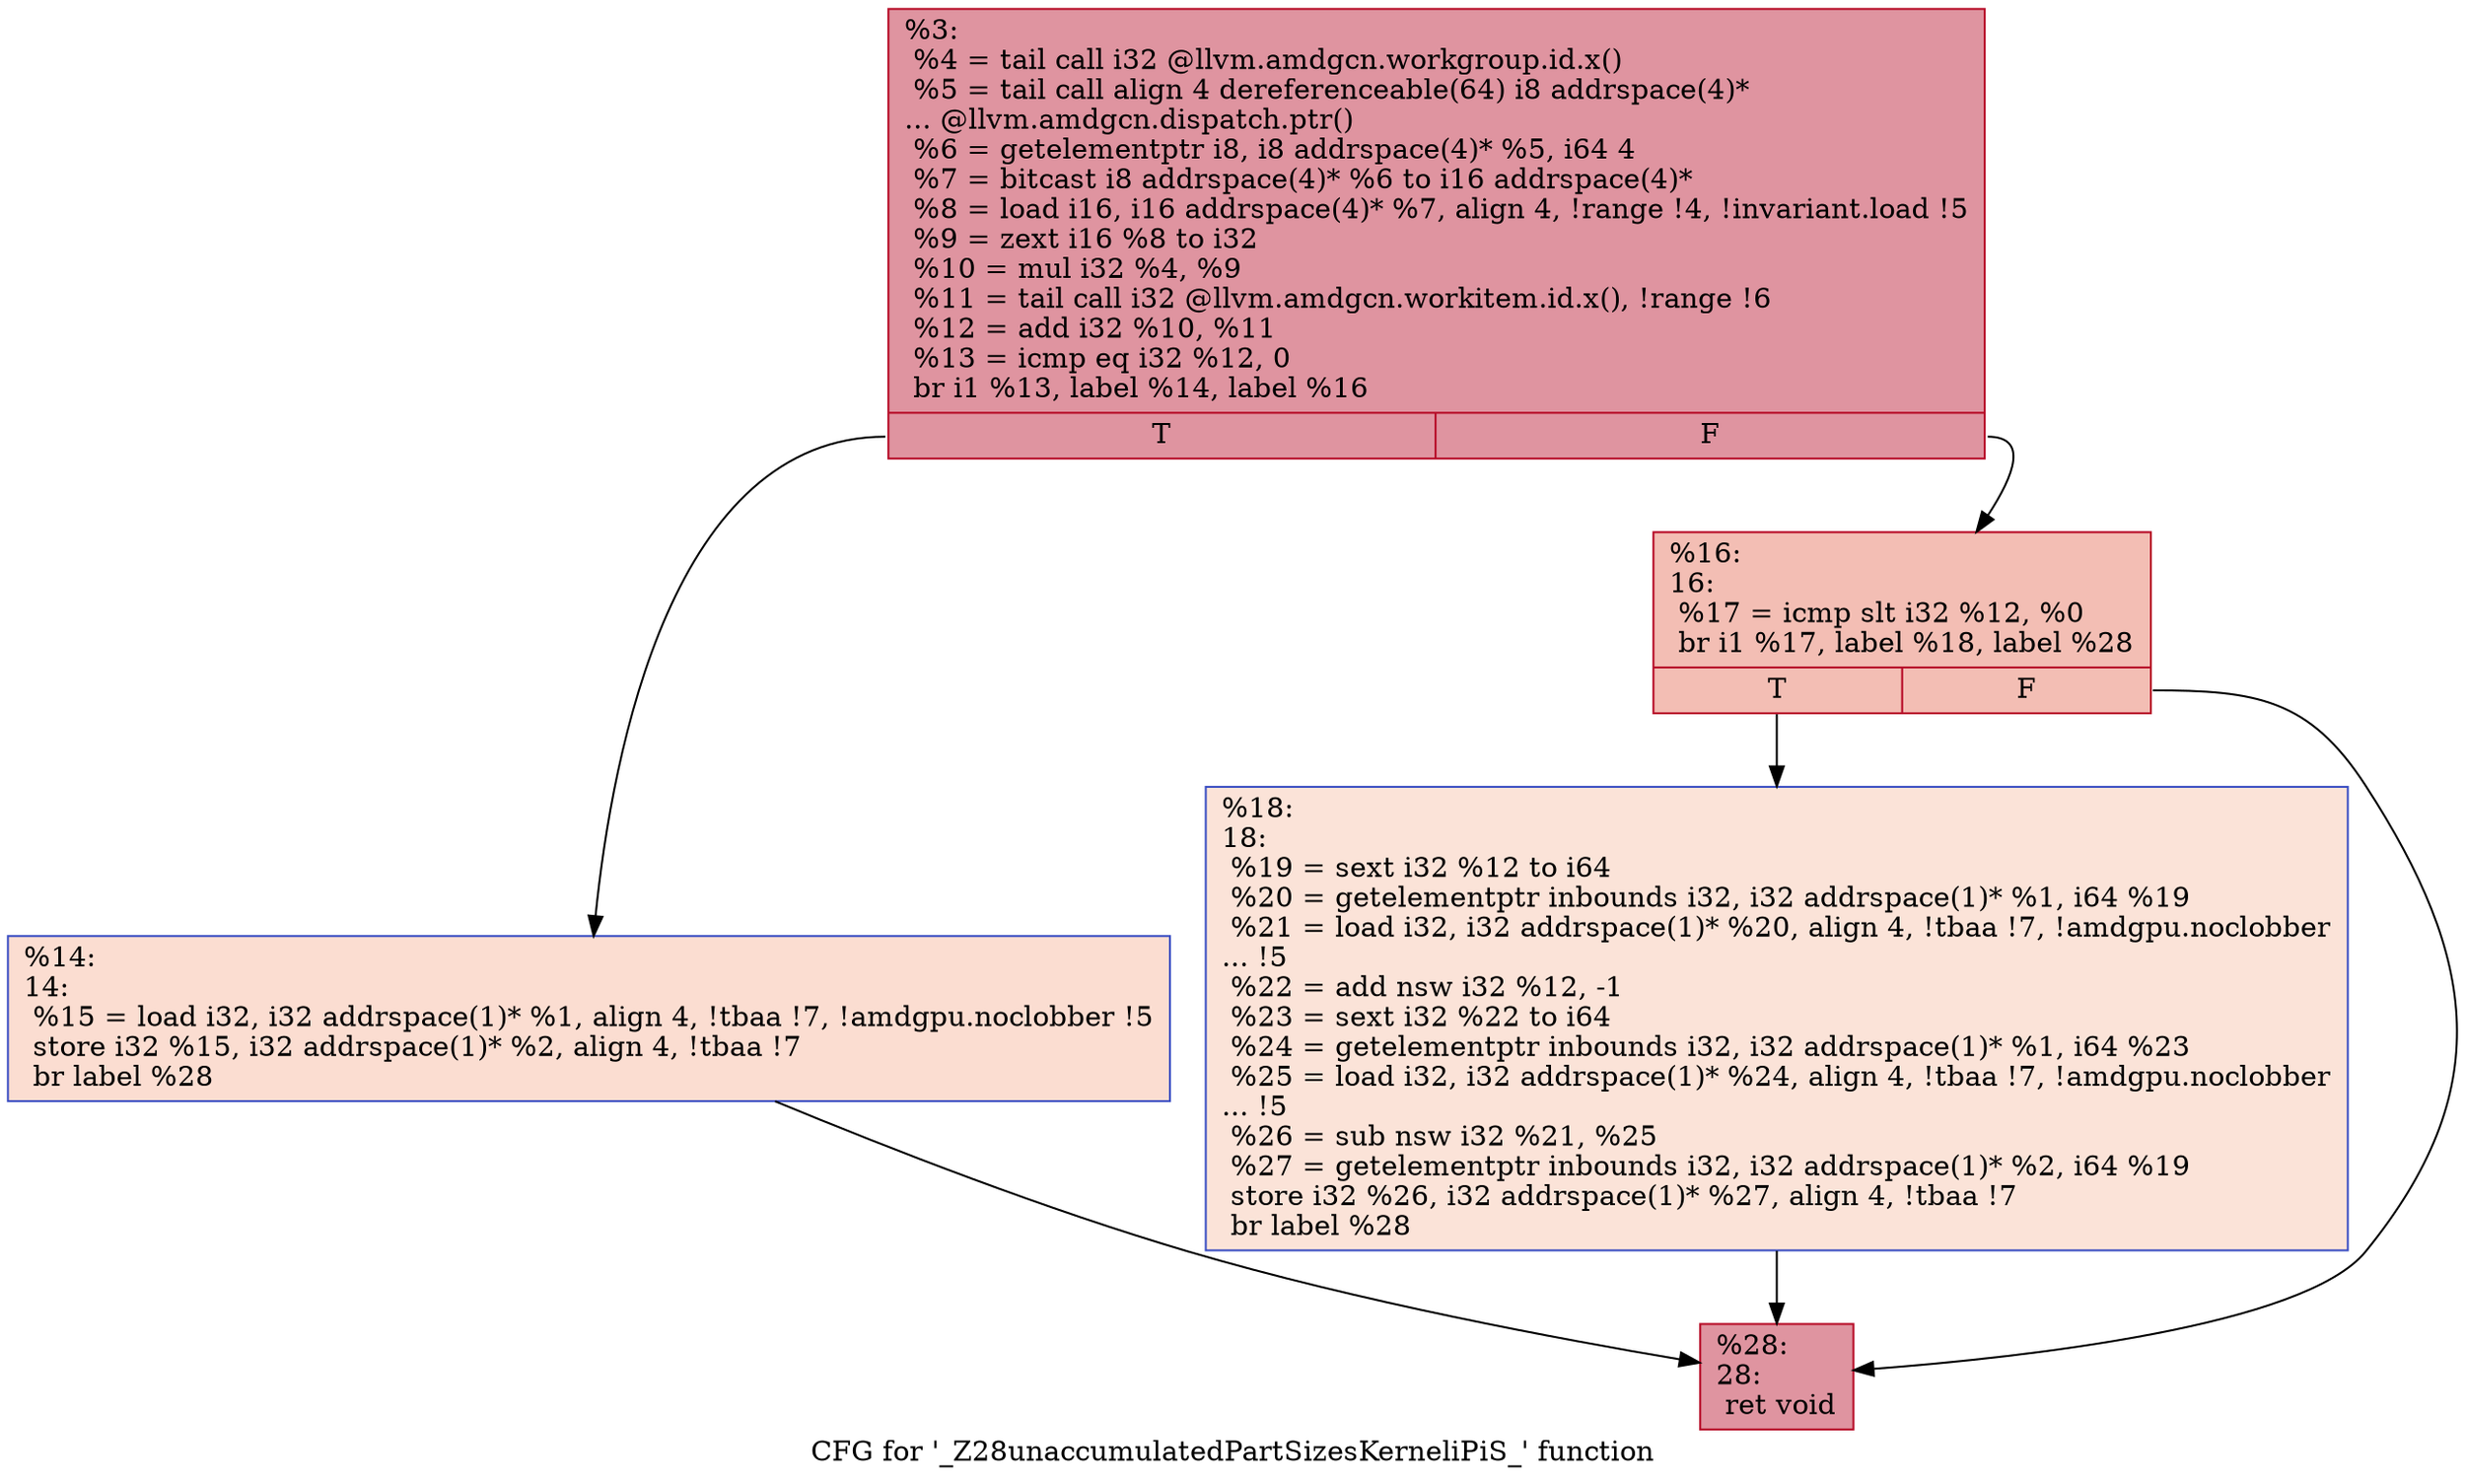 digraph "CFG for '_Z28unaccumulatedPartSizesKerneliPiS_' function" {
	label="CFG for '_Z28unaccumulatedPartSizesKerneliPiS_' function";

	Node0x4c01230 [shape=record,color="#b70d28ff", style=filled, fillcolor="#b70d2870",label="{%3:\l  %4 = tail call i32 @llvm.amdgcn.workgroup.id.x()\l  %5 = tail call align 4 dereferenceable(64) i8 addrspace(4)*\l... @llvm.amdgcn.dispatch.ptr()\l  %6 = getelementptr i8, i8 addrspace(4)* %5, i64 4\l  %7 = bitcast i8 addrspace(4)* %6 to i16 addrspace(4)*\l  %8 = load i16, i16 addrspace(4)* %7, align 4, !range !4, !invariant.load !5\l  %9 = zext i16 %8 to i32\l  %10 = mul i32 %4, %9\l  %11 = tail call i32 @llvm.amdgcn.workitem.id.x(), !range !6\l  %12 = add i32 %10, %11\l  %13 = icmp eq i32 %12, 0\l  br i1 %13, label %14, label %16\l|{<s0>T|<s1>F}}"];
	Node0x4c01230:s0 -> Node0x4c03170;
	Node0x4c01230:s1 -> Node0x4c03200;
	Node0x4c03170 [shape=record,color="#3d50c3ff", style=filled, fillcolor="#f7b39670",label="{%14:\l14:                                               \l  %15 = load i32, i32 addrspace(1)* %1, align 4, !tbaa !7, !amdgpu.noclobber !5\l  store i32 %15, i32 addrspace(1)* %2, align 4, !tbaa !7\l  br label %28\l}"];
	Node0x4c03170 -> Node0x4c04210;
	Node0x4c03200 [shape=record,color="#b70d28ff", style=filled, fillcolor="#e36c5570",label="{%16:\l16:                                               \l  %17 = icmp slt i32 %12, %0\l  br i1 %17, label %18, label %28\l|{<s0>T|<s1>F}}"];
	Node0x4c03200:s0 -> Node0x4c04420;
	Node0x4c03200:s1 -> Node0x4c04210;
	Node0x4c04420 [shape=record,color="#3d50c3ff", style=filled, fillcolor="#f6bfa670",label="{%18:\l18:                                               \l  %19 = sext i32 %12 to i64\l  %20 = getelementptr inbounds i32, i32 addrspace(1)* %1, i64 %19\l  %21 = load i32, i32 addrspace(1)* %20, align 4, !tbaa !7, !amdgpu.noclobber\l... !5\l  %22 = add nsw i32 %12, -1\l  %23 = sext i32 %22 to i64\l  %24 = getelementptr inbounds i32, i32 addrspace(1)* %1, i64 %23\l  %25 = load i32, i32 addrspace(1)* %24, align 4, !tbaa !7, !amdgpu.noclobber\l... !5\l  %26 = sub nsw i32 %21, %25\l  %27 = getelementptr inbounds i32, i32 addrspace(1)* %2, i64 %19\l  store i32 %26, i32 addrspace(1)* %27, align 4, !tbaa !7\l  br label %28\l}"];
	Node0x4c04420 -> Node0x4c04210;
	Node0x4c04210 [shape=record,color="#b70d28ff", style=filled, fillcolor="#b70d2870",label="{%28:\l28:                                               \l  ret void\l}"];
}
